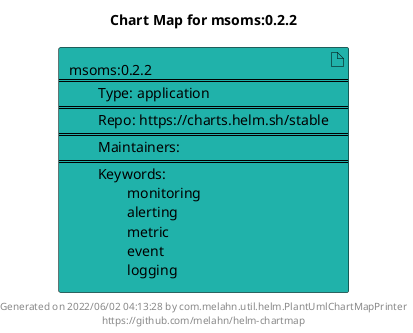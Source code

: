 @startuml
skinparam linetype ortho
skinparam backgroundColor white
skinparam usecaseBorderColor black
skinparam usecaseArrowColor LightSlateGray
skinparam artifactBorderColor black
skinparam artifactArrowColor LightSlateGray

title Chart Map for msoms:0.2.2

'There is one referenced Helm Chart
artifact "msoms:0.2.2\n====\n\tType: application\n====\n\tRepo: https://charts.helm.sh/stable\n====\n\tMaintainers: \n====\n\tKeywords: \n\t\tmonitoring\n\t\talerting\n\t\tmetric\n\t\tevent\n\t\tlogging" as msoms_0_2_2 #LightSeaGreen

'There are 0 referenced Docker Images

'Chart Dependencies

center footer Generated on 2022/06/02 04:13:28 by com.melahn.util.helm.PlantUmlChartMapPrinter\nhttps://github.com/melahn/helm-chartmap
@enduml
